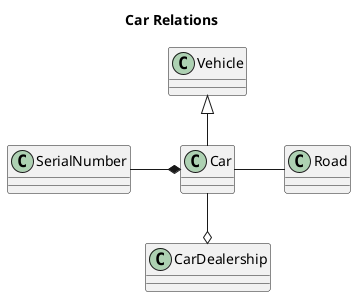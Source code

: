 @startuml

' Settings
' ============================

' use +,#,- instead of icons
'skinparam classAttributeIconSize 0

' horizontal distance in px
skinparam nodesep 50 

' vertical distance in px
skinparam ranksep 50

' use only straight lines (ortho/polyline)
'skinparam linetype ortho

' title
title Car Relations



' Classes
' ============================
class Car{
}

class Vehicle{
}

class CarDealership{
}

class Road{
}

class SerialNumber{
}


' Relations
' ============================
Vehicle <|-down- Car
Road -left- Car
CarDealership o-up- Car
SerialNumber -right-* Car


@enduml
